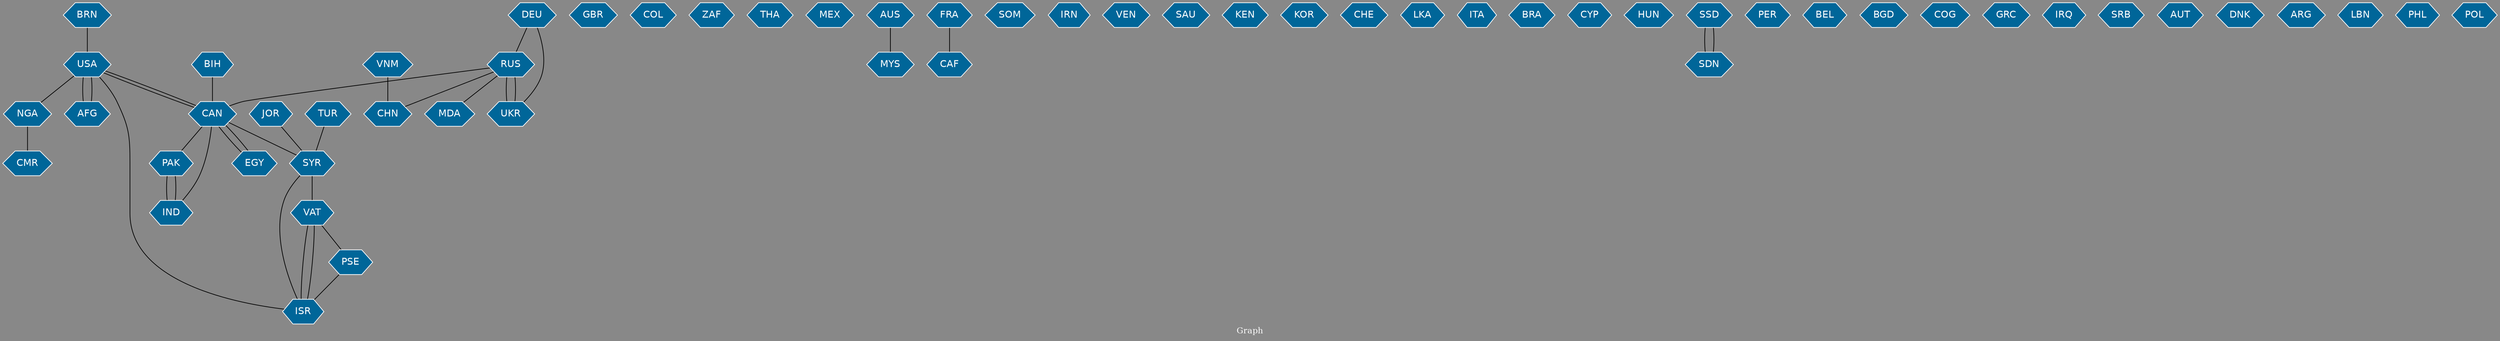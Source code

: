// Countries together in item graph
graph {
	graph [bgcolor="#888888" fontcolor=white fontsize=12 label="Graph" outputorder=edgesfirst overlap=prism]
	node [color=white fillcolor="#006699" fontcolor=white fontname=Helvetica shape=hexagon style=filled]
	edge [arrowhead=open color=black fontcolor=white fontname=Courier fontsize=12]
		USA [label=USA]
		GBR [label=GBR]
		COL [label=COL]
		IND [label=IND]
		ZAF [label=ZAF]
		THA [label=THA]
		MEX [label=MEX]
		TUR [label=TUR]
		CHN [label=CHN]
		SYR [label=SYR]
		NGA [label=NGA]
		AFG [label=AFG]
		RUS [label=RUS]
		UKR [label=UKR]
		DEU [label=DEU]
		JOR [label=JOR]
		MYS [label=MYS]
		VAT [label=VAT]
		CAN [label=CAN]
		EGY [label=EGY]
		PAK [label=PAK]
		ISR [label=ISR]
		FRA [label=FRA]
		CAF [label=CAF]
		MDA [label=MDA]
		SOM [label=SOM]
		AUS [label=AUS]
		IRN [label=IRN]
		VEN [label=VEN]
		SAU [label=SAU]
		KEN [label=KEN]
		PSE [label=PSE]
		KOR [label=KOR]
		CHE [label=CHE]
		LKA [label=LKA]
		ITA [label=ITA]
		BRA [label=BRA]
		CYP [label=CYP]
		HUN [label=HUN]
		BRN [label=BRN]
		SSD [label=SSD]
		SDN [label=SDN]
		PER [label=PER]
		BEL [label=BEL]
		BGD [label=BGD]
		COG [label=COG]
		GRC [label=GRC]
		CMR [label=CMR]
		VNM [label=VNM]
		IRQ [label=IRQ]
		SRB [label=SRB]
		BIH [label=BIH]
		AUT [label=AUT]
		DNK [label=DNK]
		ARG [label=ARG]
		LBN [label=LBN]
		PHL [label=PHL]
		POL [label=POL]
			USA -- ISR [weight=1]
			BRN -- USA [weight=1]
			DEU -- UKR [weight=1]
			TUR -- SYR [weight=1]
			USA -- AFG [weight=1]
			UKR -- RUS [weight=12]
			IND -- PAK [weight=1]
			CAN -- EGY [weight=1]
			USA -- CAN [weight=1]
			CAN -- USA [weight=1]
			CAN -- PAK [weight=1]
			USA -- NGA [weight=1]
			BIH -- CAN [weight=1]
			ISR -- VAT [weight=1]
			JOR -- SYR [weight=1]
			DEU -- RUS [weight=1]
			RUS -- CAN [weight=1]
			SDN -- SSD [weight=1]
			NGA -- CMR [weight=1]
			AFG -- USA [weight=5]
			FRA -- CAF [weight=1]
			RUS -- MDA [weight=1]
			VAT -- PSE [weight=1]
			SYR -- ISR [weight=1]
			SYR -- VAT [weight=1]
			RUS -- UKR [weight=13]
			VNM -- CHN [weight=1]
			PSE -- ISR [weight=1]
			CAN -- SYR [weight=1]
			CAN -- IND [weight=1]
			PAK -- IND [weight=1]
			VAT -- ISR [weight=1]
			SSD -- SDN [weight=2]
			RUS -- CHN [weight=1]
			EGY -- CAN [weight=1]
			AUS -- MYS [weight=1]
}